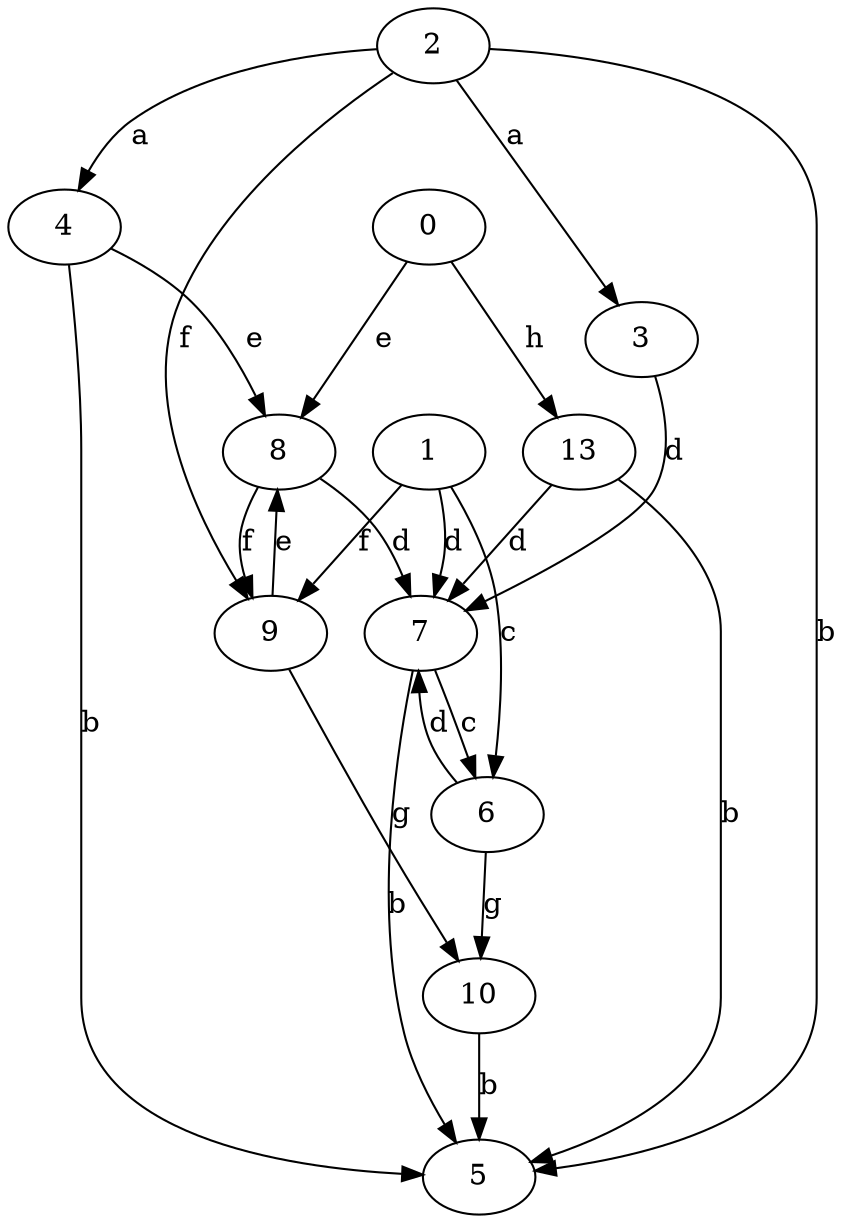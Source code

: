 strict digraph  {
3;
4;
5;
6;
7;
8;
9;
10;
0;
1;
13;
2;
3 -> 7  [label=d];
4 -> 5  [label=b];
4 -> 8  [label=e];
6 -> 7  [label=d];
6 -> 10  [label=g];
7 -> 5  [label=b];
7 -> 6  [label=c];
8 -> 7  [label=d];
8 -> 9  [label=f];
9 -> 8  [label=e];
9 -> 10  [label=g];
10 -> 5  [label=b];
0 -> 8  [label=e];
0 -> 13  [label=h];
1 -> 6  [label=c];
1 -> 7  [label=d];
1 -> 9  [label=f];
13 -> 5  [label=b];
13 -> 7  [label=d];
2 -> 3  [label=a];
2 -> 4  [label=a];
2 -> 5  [label=b];
2 -> 9  [label=f];
}
